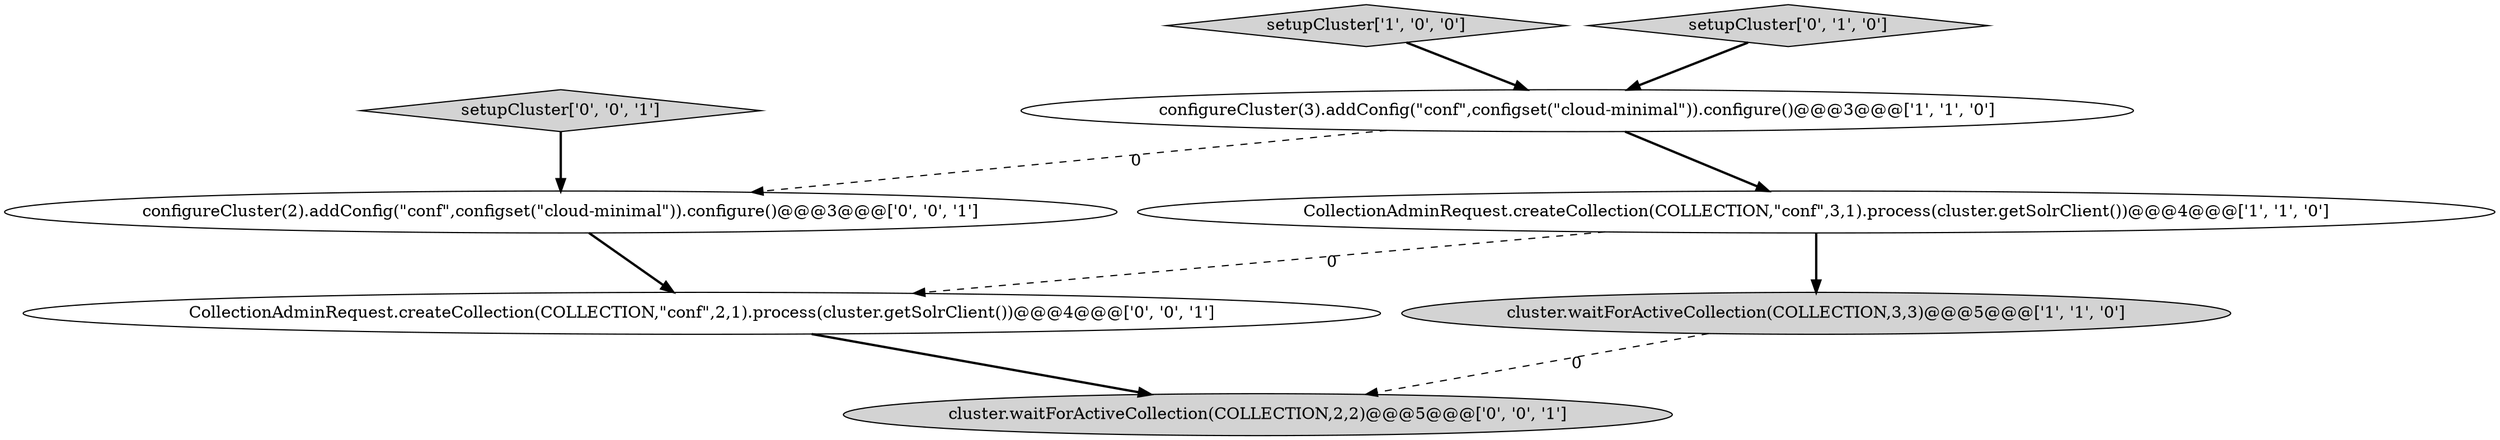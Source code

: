 digraph {
0 [style = filled, label = "setupCluster['1', '0', '0']", fillcolor = lightgray, shape = diamond image = "AAA0AAABBB1BBB"];
5 [style = filled, label = "cluster.waitForActiveCollection(COLLECTION,2,2)@@@5@@@['0', '0', '1']", fillcolor = lightgray, shape = ellipse image = "AAA0AAABBB3BBB"];
6 [style = filled, label = "configureCluster(2).addConfig(\"conf\",configset(\"cloud-minimal\")).configure()@@@3@@@['0', '0', '1']", fillcolor = white, shape = ellipse image = "AAA0AAABBB3BBB"];
7 [style = filled, label = "setupCluster['0', '0', '1']", fillcolor = lightgray, shape = diamond image = "AAA0AAABBB3BBB"];
4 [style = filled, label = "setupCluster['0', '1', '0']", fillcolor = lightgray, shape = diamond image = "AAA0AAABBB2BBB"];
1 [style = filled, label = "configureCluster(3).addConfig(\"conf\",configset(\"cloud-minimal\")).configure()@@@3@@@['1', '1', '0']", fillcolor = white, shape = ellipse image = "AAA0AAABBB1BBB"];
8 [style = filled, label = "CollectionAdminRequest.createCollection(COLLECTION,\"conf\",2,1).process(cluster.getSolrClient())@@@4@@@['0', '0', '1']", fillcolor = white, shape = ellipse image = "AAA0AAABBB3BBB"];
3 [style = filled, label = "cluster.waitForActiveCollection(COLLECTION,3,3)@@@5@@@['1', '1', '0']", fillcolor = lightgray, shape = ellipse image = "AAA0AAABBB1BBB"];
2 [style = filled, label = "CollectionAdminRequest.createCollection(COLLECTION,\"conf\",3,1).process(cluster.getSolrClient())@@@4@@@['1', '1', '0']", fillcolor = white, shape = ellipse image = "AAA0AAABBB1BBB"];
2->8 [style = dashed, label="0"];
7->6 [style = bold, label=""];
1->6 [style = dashed, label="0"];
8->5 [style = bold, label=""];
3->5 [style = dashed, label="0"];
6->8 [style = bold, label=""];
1->2 [style = bold, label=""];
0->1 [style = bold, label=""];
4->1 [style = bold, label=""];
2->3 [style = bold, label=""];
}
